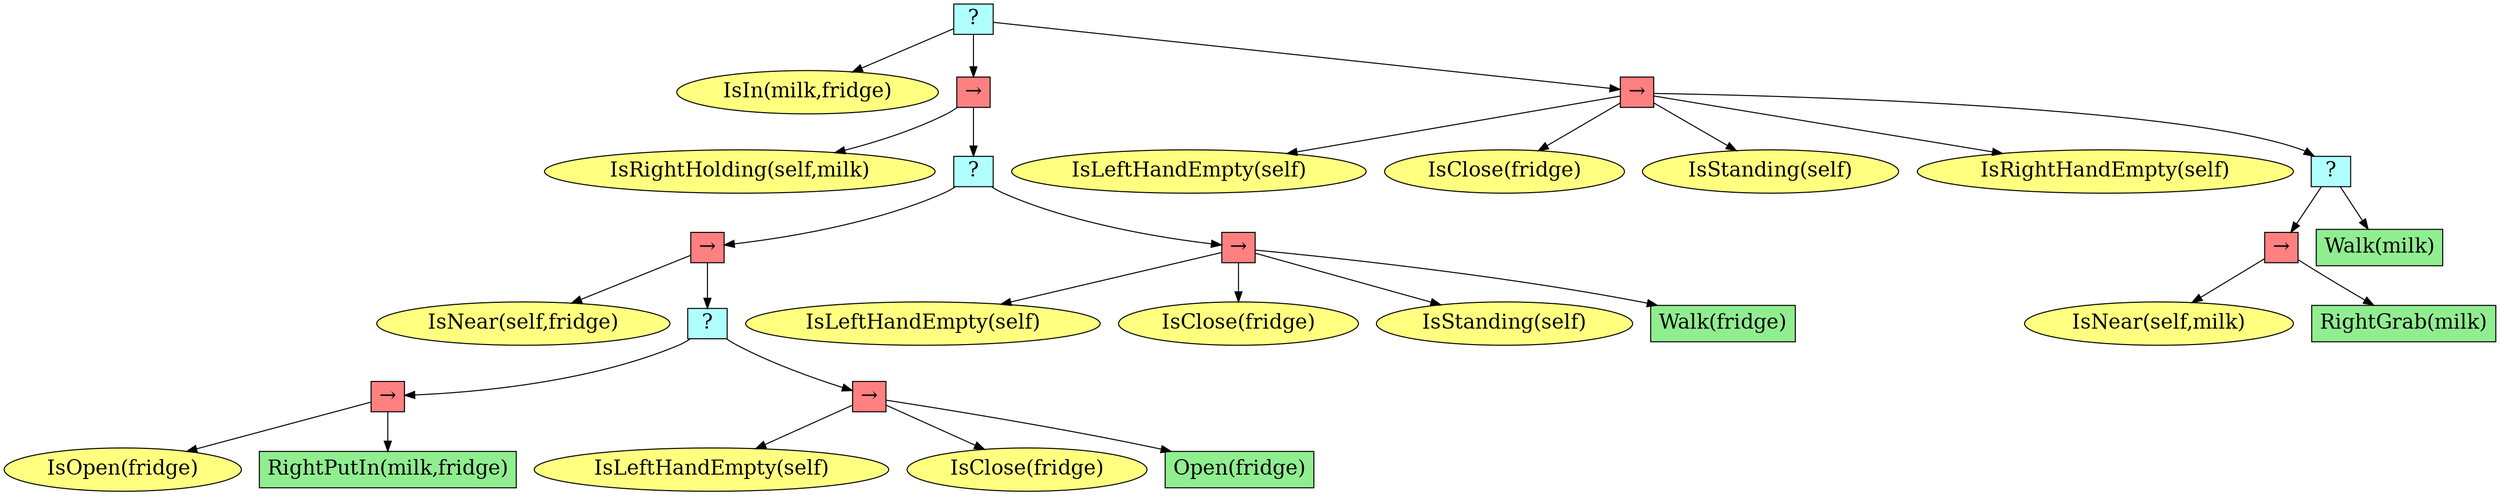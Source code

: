 digraph pastafarianism {
ordering=out;
graph [fontname="times-roman"];
node [fontname="times-roman"];
edge [fontname="times-roman"];
"153b5f93-b9f2-42ac-8cfc-fe17bf5fd070" [fillcolor="#B0FFFF", fontcolor=black, fontsize=20, height=0.01, label=" ? ", shape=box, style=filled, width=0.01];
"5b325625-e5c7-4753-af63-65e19068a332" [fillcolor="#FFFF80", fontcolor=black, fontsize=20, label="IsIn(milk,fridge)", shape=ellipse, style=filled];
"153b5f93-b9f2-42ac-8cfc-fe17bf5fd070" -> "5b325625-e5c7-4753-af63-65e19068a332";
"d690304c-5734-4e55-bc9a-fed8aa243b41" [fillcolor="#FF8080", fontcolor=black, fontsize=20, height=0.01, label="&rarr;", shape=box, style=filled, width=0.01];
"153b5f93-b9f2-42ac-8cfc-fe17bf5fd070" -> "d690304c-5734-4e55-bc9a-fed8aa243b41";
"b9321223-016e-4000-9edc-200b10df467b" [fillcolor="#FFFF80", fontcolor=black, fontsize=20, label="IsRightHolding(self,milk)", shape=ellipse, style=filled];
"d690304c-5734-4e55-bc9a-fed8aa243b41" -> "b9321223-016e-4000-9edc-200b10df467b";
"b18f13d7-a872-4a59-a3c2-a81685960057" [fillcolor="#B0FFFF", fontcolor=black, fontsize=20, height=0.01, label=" ? ", shape=box, style=filled, width=0.01];
"d690304c-5734-4e55-bc9a-fed8aa243b41" -> "b18f13d7-a872-4a59-a3c2-a81685960057";
"648a5c9c-1f2a-42a0-af8d-3897523d1e91" [fillcolor="#FF8080", fontcolor=black, fontsize=20, height=0.01, label="&rarr;", shape=box, style=filled, width=0.01];
"b18f13d7-a872-4a59-a3c2-a81685960057" -> "648a5c9c-1f2a-42a0-af8d-3897523d1e91";
"96c70338-99dc-41cf-889b-ce14145a0552" [fillcolor="#FFFF80", fontcolor=black, fontsize=20, label="IsNear(self,fridge)", shape=ellipse, style=filled];
"648a5c9c-1f2a-42a0-af8d-3897523d1e91" -> "96c70338-99dc-41cf-889b-ce14145a0552";
"5f31b3e6-f62b-48ca-9084-a449de018809" [fillcolor="#B0FFFF", fontcolor=black, fontsize=20, height=0.01, label=" ? ", shape=box, style=filled, width=0.01];
"648a5c9c-1f2a-42a0-af8d-3897523d1e91" -> "5f31b3e6-f62b-48ca-9084-a449de018809";
"b051c101-1cc7-4c54-ad40-a104491b95fc" [fillcolor="#FF8080", fontcolor=black, fontsize=20, height=0.01, label="&rarr;", shape=box, style=filled, width=0.01];
"5f31b3e6-f62b-48ca-9084-a449de018809" -> "b051c101-1cc7-4c54-ad40-a104491b95fc";
"a578ae4a-0906-4613-8f97-9806d4f0950b" [fillcolor="#FFFF80", fontcolor=black, fontsize=20, label="IsOpen(fridge)", shape=ellipse, style=filled];
"b051c101-1cc7-4c54-ad40-a104491b95fc" -> "a578ae4a-0906-4613-8f97-9806d4f0950b";
"d207831b-29fb-436c-8f8c-a312b93c4df9" [fillcolor=lightgreen, fontcolor=black, fontsize=20, label="RightPutIn(milk,fridge)", shape=box, style=filled];
"b051c101-1cc7-4c54-ad40-a104491b95fc" -> "d207831b-29fb-436c-8f8c-a312b93c4df9";
"a67cf4a6-c37d-48c0-921f-4eb00431ad9f" [fillcolor="#FF8080", fontcolor=black, fontsize=20, height=0.01, label="&rarr;", shape=box, style=filled, width=0.01];
"5f31b3e6-f62b-48ca-9084-a449de018809" -> "a67cf4a6-c37d-48c0-921f-4eb00431ad9f";
"8d6d17de-8376-4e48-80e6-9f2f25267646" [fillcolor="#FFFF80", fontcolor=black, fontsize=20, label="IsLeftHandEmpty(self)", shape=ellipse, style=filled];
"a67cf4a6-c37d-48c0-921f-4eb00431ad9f" -> "8d6d17de-8376-4e48-80e6-9f2f25267646";
"fd9bf389-5d7b-40da-aa38-796a397c87a4" [fillcolor="#FFFF80", fontcolor=black, fontsize=20, label="IsClose(fridge)", shape=ellipse, style=filled];
"a67cf4a6-c37d-48c0-921f-4eb00431ad9f" -> "fd9bf389-5d7b-40da-aa38-796a397c87a4";
"adbd8698-727f-46dc-a4f4-47b575d8092d" [fillcolor=lightgreen, fontcolor=black, fontsize=20, label="Open(fridge)", shape=box, style=filled];
"a67cf4a6-c37d-48c0-921f-4eb00431ad9f" -> "adbd8698-727f-46dc-a4f4-47b575d8092d";
"77ffb5e5-3f58-4222-9524-0b65ffed7ea6" [fillcolor="#FF8080", fontcolor=black, fontsize=20, height=0.01, label="&rarr;", shape=box, style=filled, width=0.01];
"b18f13d7-a872-4a59-a3c2-a81685960057" -> "77ffb5e5-3f58-4222-9524-0b65ffed7ea6";
"3ce5cdbb-5c69-45df-8c2d-5cf03234450a" [fillcolor="#FFFF80", fontcolor=black, fontsize=20, label="IsLeftHandEmpty(self)", shape=ellipse, style=filled];
"77ffb5e5-3f58-4222-9524-0b65ffed7ea6" -> "3ce5cdbb-5c69-45df-8c2d-5cf03234450a";
"20770c66-d287-49f5-8600-6527e592d1ee" [fillcolor="#FFFF80", fontcolor=black, fontsize=20, label="IsClose(fridge)", shape=ellipse, style=filled];
"77ffb5e5-3f58-4222-9524-0b65ffed7ea6" -> "20770c66-d287-49f5-8600-6527e592d1ee";
"2d05fd28-2693-4ab5-b2fa-1eff35e53302" [fillcolor="#FFFF80", fontcolor=black, fontsize=20, label="IsStanding(self)", shape=ellipse, style=filled];
"77ffb5e5-3f58-4222-9524-0b65ffed7ea6" -> "2d05fd28-2693-4ab5-b2fa-1eff35e53302";
"dc609093-44d7-4f31-b1b7-cd64e81b0f5a" [fillcolor=lightgreen, fontcolor=black, fontsize=20, label="Walk(fridge)", shape=box, style=filled];
"77ffb5e5-3f58-4222-9524-0b65ffed7ea6" -> "dc609093-44d7-4f31-b1b7-cd64e81b0f5a";
"5cc4f648-d17a-46a1-8082-2ab83e9b0b84" [fillcolor="#FF8080", fontcolor=black, fontsize=20, height=0.01, label="&rarr;", shape=box, style=filled, width=0.01];
"153b5f93-b9f2-42ac-8cfc-fe17bf5fd070" -> "5cc4f648-d17a-46a1-8082-2ab83e9b0b84";
"80221530-3fb1-4bc3-a1d8-1a475c850222" [fillcolor="#FFFF80", fontcolor=black, fontsize=20, label="IsLeftHandEmpty(self)", shape=ellipse, style=filled];
"5cc4f648-d17a-46a1-8082-2ab83e9b0b84" -> "80221530-3fb1-4bc3-a1d8-1a475c850222";
"f07b820e-1356-4271-be55-2775da696dea" [fillcolor="#FFFF80", fontcolor=black, fontsize=20, label="IsClose(fridge)", shape=ellipse, style=filled];
"5cc4f648-d17a-46a1-8082-2ab83e9b0b84" -> "f07b820e-1356-4271-be55-2775da696dea";
"d1ea0ed4-13fa-447f-9a41-97a97a0a3b29" [fillcolor="#FFFF80", fontcolor=black, fontsize=20, label="IsStanding(self)", shape=ellipse, style=filled];
"5cc4f648-d17a-46a1-8082-2ab83e9b0b84" -> "d1ea0ed4-13fa-447f-9a41-97a97a0a3b29";
"eecadae5-f605-4b4b-84c0-862c713987a1" [fillcolor="#FFFF80", fontcolor=black, fontsize=20, label="IsRightHandEmpty(self)", shape=ellipse, style=filled];
"5cc4f648-d17a-46a1-8082-2ab83e9b0b84" -> "eecadae5-f605-4b4b-84c0-862c713987a1";
"5ee857db-6e74-4f6b-91f6-24d954a4e8f6" [fillcolor="#B0FFFF", fontcolor=black, fontsize=20, height=0.01, label=" ? ", shape=box, style=filled, width=0.01];
"5cc4f648-d17a-46a1-8082-2ab83e9b0b84" -> "5ee857db-6e74-4f6b-91f6-24d954a4e8f6";
"e4f29dee-d7ae-439d-9910-b3c8b85b7324" [fillcolor="#FF8080", fontcolor=black, fontsize=20, height=0.01, label="&rarr;", shape=box, style=filled, width=0.01];
"5ee857db-6e74-4f6b-91f6-24d954a4e8f6" -> "e4f29dee-d7ae-439d-9910-b3c8b85b7324";
"d808a666-6819-40d3-8db5-9eca2117c7aa" [fillcolor="#FFFF80", fontcolor=black, fontsize=20, label="IsNear(self,milk)", shape=ellipse, style=filled];
"e4f29dee-d7ae-439d-9910-b3c8b85b7324" -> "d808a666-6819-40d3-8db5-9eca2117c7aa";
"bdc5b35f-668a-49bf-949d-74ee3d03e404" [fillcolor=lightgreen, fontcolor=black, fontsize=20, label="RightGrab(milk)", shape=box, style=filled];
"e4f29dee-d7ae-439d-9910-b3c8b85b7324" -> "bdc5b35f-668a-49bf-949d-74ee3d03e404";
"8d6826b3-3857-482f-a3cc-83786aa53d61" [fillcolor=lightgreen, fontcolor=black, fontsize=20, label="Walk(milk)", shape=box, style=filled];
"5ee857db-6e74-4f6b-91f6-24d954a4e8f6" -> "8d6826b3-3857-482f-a3cc-83786aa53d61";
}
